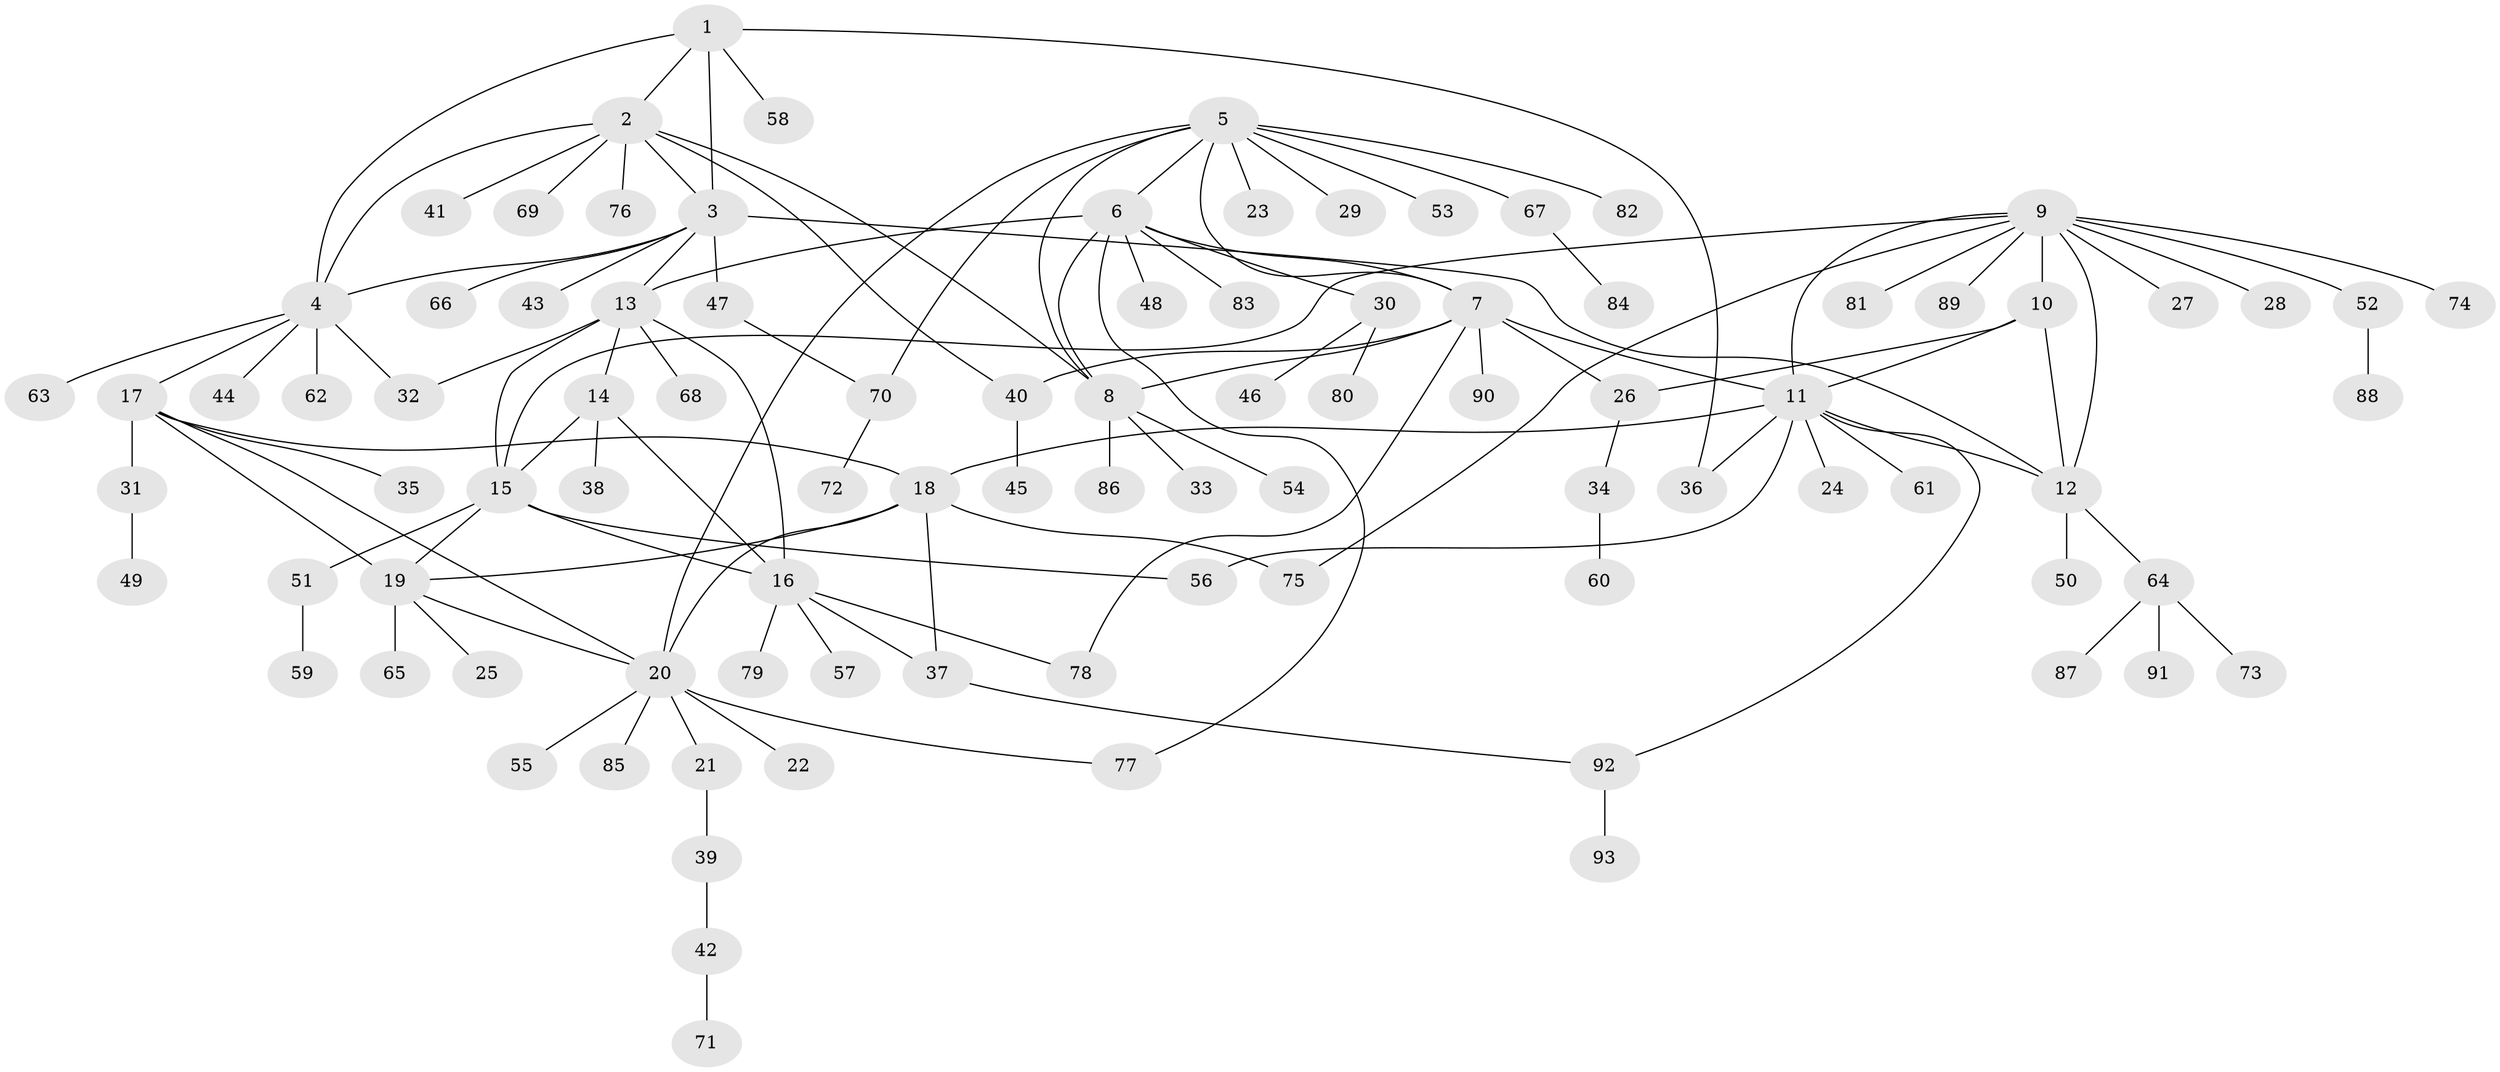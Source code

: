// coarse degree distribution, {5: 0.043478260869565216, 7: 0.08695652173913043, 1: 0.7608695652173914, 10: 0.043478260869565216, 13: 0.021739130434782608, 2: 0.021739130434782608, 6: 0.021739130434782608}
// Generated by graph-tools (version 1.1) at 2025/58/03/04/25 21:58:05]
// undirected, 93 vertices, 124 edges
graph export_dot {
graph [start="1"]
  node [color=gray90,style=filled];
  1;
  2;
  3;
  4;
  5;
  6;
  7;
  8;
  9;
  10;
  11;
  12;
  13;
  14;
  15;
  16;
  17;
  18;
  19;
  20;
  21;
  22;
  23;
  24;
  25;
  26;
  27;
  28;
  29;
  30;
  31;
  32;
  33;
  34;
  35;
  36;
  37;
  38;
  39;
  40;
  41;
  42;
  43;
  44;
  45;
  46;
  47;
  48;
  49;
  50;
  51;
  52;
  53;
  54;
  55;
  56;
  57;
  58;
  59;
  60;
  61;
  62;
  63;
  64;
  65;
  66;
  67;
  68;
  69;
  70;
  71;
  72;
  73;
  74;
  75;
  76;
  77;
  78;
  79;
  80;
  81;
  82;
  83;
  84;
  85;
  86;
  87;
  88;
  89;
  90;
  91;
  92;
  93;
  1 -- 2;
  1 -- 3;
  1 -- 4;
  1 -- 36;
  1 -- 58;
  2 -- 3;
  2 -- 4;
  2 -- 8;
  2 -- 40;
  2 -- 41;
  2 -- 69;
  2 -- 76;
  3 -- 4;
  3 -- 12;
  3 -- 13;
  3 -- 43;
  3 -- 47;
  3 -- 66;
  4 -- 17;
  4 -- 32;
  4 -- 44;
  4 -- 62;
  4 -- 63;
  5 -- 6;
  5 -- 7;
  5 -- 8;
  5 -- 20;
  5 -- 23;
  5 -- 29;
  5 -- 53;
  5 -- 67;
  5 -- 70;
  5 -- 82;
  6 -- 7;
  6 -- 8;
  6 -- 13;
  6 -- 30;
  6 -- 48;
  6 -- 77;
  6 -- 83;
  7 -- 8;
  7 -- 11;
  7 -- 26;
  7 -- 40;
  7 -- 78;
  7 -- 90;
  8 -- 33;
  8 -- 54;
  8 -- 86;
  9 -- 10;
  9 -- 11;
  9 -- 12;
  9 -- 15;
  9 -- 27;
  9 -- 28;
  9 -- 52;
  9 -- 74;
  9 -- 75;
  9 -- 81;
  9 -- 89;
  10 -- 11;
  10 -- 12;
  10 -- 26;
  11 -- 12;
  11 -- 18;
  11 -- 24;
  11 -- 36;
  11 -- 56;
  11 -- 61;
  11 -- 92;
  12 -- 50;
  12 -- 64;
  13 -- 14;
  13 -- 15;
  13 -- 16;
  13 -- 32;
  13 -- 68;
  14 -- 15;
  14 -- 16;
  14 -- 38;
  15 -- 16;
  15 -- 19;
  15 -- 51;
  15 -- 56;
  16 -- 37;
  16 -- 57;
  16 -- 78;
  16 -- 79;
  17 -- 18;
  17 -- 19;
  17 -- 20;
  17 -- 31;
  17 -- 35;
  18 -- 19;
  18 -- 20;
  18 -- 37;
  18 -- 75;
  19 -- 20;
  19 -- 25;
  19 -- 65;
  20 -- 21;
  20 -- 22;
  20 -- 55;
  20 -- 77;
  20 -- 85;
  21 -- 39;
  26 -- 34;
  30 -- 46;
  30 -- 80;
  31 -- 49;
  34 -- 60;
  37 -- 92;
  39 -- 42;
  40 -- 45;
  42 -- 71;
  47 -- 70;
  51 -- 59;
  52 -- 88;
  64 -- 73;
  64 -- 87;
  64 -- 91;
  67 -- 84;
  70 -- 72;
  92 -- 93;
}

